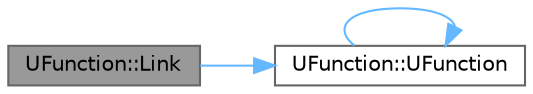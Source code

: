 digraph "UFunction::Link"
{
 // INTERACTIVE_SVG=YES
 // LATEX_PDF_SIZE
  bgcolor="transparent";
  edge [fontname=Helvetica,fontsize=10,labelfontname=Helvetica,labelfontsize=10];
  node [fontname=Helvetica,fontsize=10,shape=box,height=0.2,width=0.4];
  rankdir="LR";
  Node1 [id="Node000001",label="UFunction::Link",height=0.2,width=0.4,color="gray40", fillcolor="grey60", style="filled", fontcolor="black",tooltip="Creates the field/property links and gets structure ready for use at runtime."];
  Node1 -> Node2 [id="edge1_Node000001_Node000002",color="steelblue1",style="solid",tooltip=" "];
  Node2 [id="Node000002",label="UFunction::UFunction",height=0.2,width=0.4,color="grey40", fillcolor="white", style="filled",URL="$d7/d70/classUFunction.html#a087d673cd91b452be3c6aa034c9c6172",tooltip=" "];
  Node2 -> Node2 [id="edge2_Node000002_Node000002",color="steelblue1",style="solid",tooltip=" "];
}
